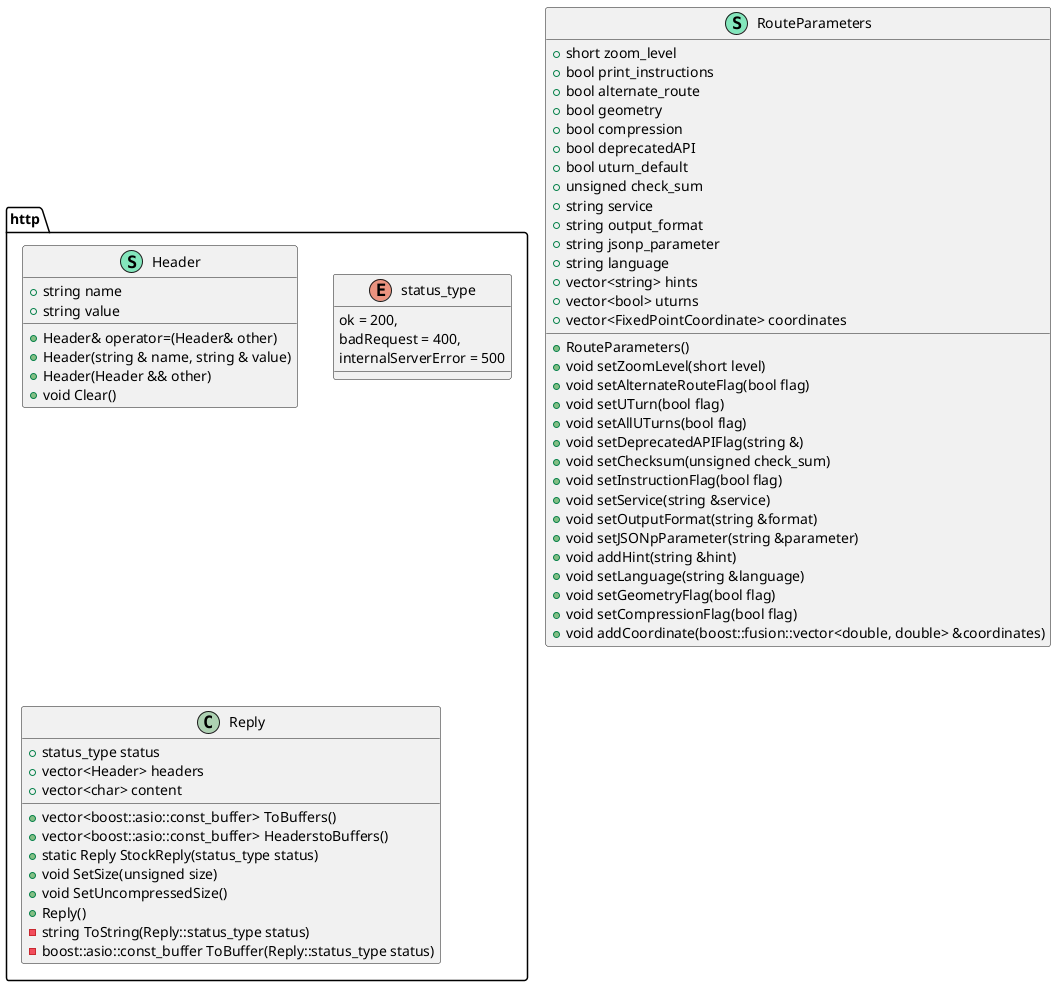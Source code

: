 @startuml

    ' Header
    class http.Header <<(S,#83e6bc)>> {
        +Header& operator=(Header& other)
        +Header(string & name, string & value)
        +Header(Header && other)
        +void Clear()
        +string name
        +string value
    }

    ' Reply    
    enum http.status_type { 
        ok = 200,
        badRequest = 400,
        internalServerError = 500 
    }

    class http.Reply {
        +status_type status
        +vector<Header> headers
        +vector<boost::asio::const_buffer> ToBuffers()
        +vector<boost::asio::const_buffer> HeaderstoBuffers()
        +vector<char> content
        +static Reply StockReply(status_type status)
        +void SetSize(unsigned size)
        +void SetUncompressedSize()
        +Reply()
        -string ToString(Reply::status_type status)
        -boost::asio::const_buffer ToBuffer(Reply::status_type status)
    }
    
    ' RouteParameters

    class RouteParameters <<(S,#83e6bc)>> {
        +RouteParameters()
        +void setZoomLevel(short level)
        +void setAlternateRouteFlag(bool flag)
        +void setUTurn(bool flag)
        +void setAllUTurns(bool flag)
        +void setDeprecatedAPIFlag(string &)
        +void setChecksum(unsigned check_sum)
        +void setInstructionFlag(bool flag)
        +void setService(string &service)
        +void setOutputFormat(string &format)
        +void setJSONpParameter(string &parameter)
        +void addHint(string &hint)
        +void setLanguage(string &language)
        +void setGeometryFlag(bool flag)
        +void setCompressionFlag(bool flag)
        +void addCoordinate(boost::fusion::vector<double, double> &coordinates)
        +short zoom_level
        +bool print_instructions
        +bool alternate_route
        +bool geometry
        +bool compression
        +bool deprecatedAPI
        +bool uturn_default
        +unsigned check_sum
        +string service
        +string output_format
        +string jsonp_parameter
        +string language
        +vector<string> hints
        +vector<bool> uturns
        +vector<FixedPointCoordinate> coordinates
    }

    ' ServerPaths.h
    '     Only typedefs
@enduml
